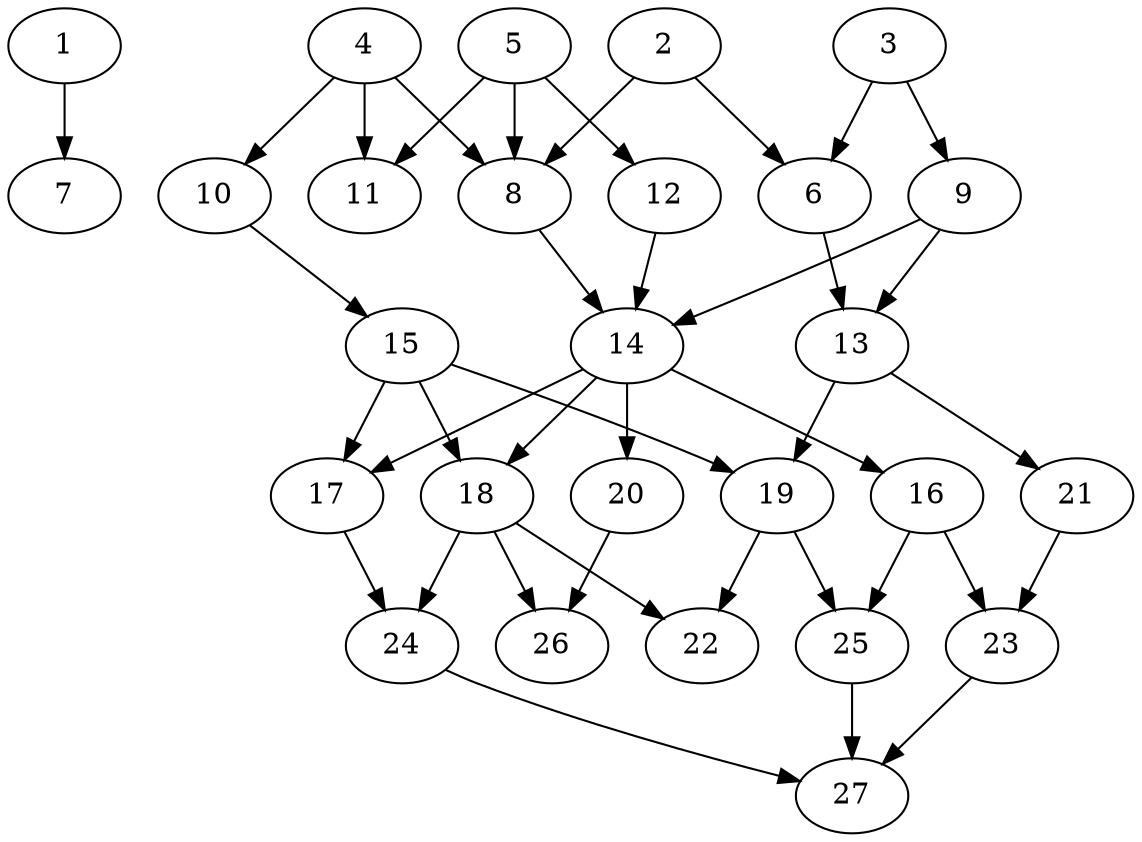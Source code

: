 // DAG (tier=2-normal, mode=compute, n=27, ccr=0.369, fat=0.569, density=0.491, regular=0.512, jump=0.167, mindata=524288, maxdata=8388608)
// DAG automatically generated by daggen at Sun Aug 24 16:33:33 2025
// /home/ermia/Project/Environments/daggen/bin/daggen --dot --ccr 0.369 --fat 0.569 --regular 0.512 --density 0.491 --jump 0.167 --mindata 524288 --maxdata 8388608 -n 27 
digraph G {
  1 [size="8746336889500312", alpha="0.02", expect_size="4373168444750156"]
  1 -> 7 [size ="185304350720000"]
  2 [size="89545961498283606016", alpha="0.13", expect_size="44772980749141803008"]
  2 -> 6 [size ="160123100069888"]
  2 -> 8 [size ="160123100069888"]
  3 [size="2372118706545464", alpha="0.12", expect_size="1186059353272732"]
  3 -> 6 [size ="228050985811968"]
  3 -> 9 [size ="228050985811968"]
  4 [size="150107344984866816", alpha="0.14", expect_size="75053672492433408"]
  4 -> 8 [size ="2259563839488"]
  4 -> 10 [size ="2259563839488"]
  4 -> 11 [size ="2259563839488"]
  5 [size="896071382225297792", alpha="0.19", expect_size="448035691112648896"]
  5 -> 8 [size ="338143119147008"]
  5 -> 11 [size ="338143119147008"]
  5 -> 12 [size ="338143119147008"]
  6 [size="12304861687095498", alpha="0.12", expect_size="6152430843547749"]
  6 -> 13 [size ="7427953000448"]
  7 [size="406721563052265600", alpha="0.13", expect_size="203360781526132800"]
  8 [size="566641902044391", alpha="0.13", expect_size="283320951022195"]
  8 -> 14 [size ="11779493068800"]
  9 [size="54697519024525279232", alpha="0.18", expect_size="27348759512262639616"]
  9 -> 13 [size ="115274984456192"]
  9 -> 14 [size ="115274984456192"]
  10 [size="1719718863962112000", alpha="0.14", expect_size="859859431981056000"]
  10 -> 15 [size ="11483165491200"]
  11 [size="5541984708173704", alpha="0.13", expect_size="2770992354086852"]
  12 [size="56081259807929008128", alpha="0.04", expect_size="28040629903964504064"]
  12 -> 14 [size ="117211033239552"]
  13 [size="409904729045340672", alpha="0.14", expect_size="204952364522670336"]
  13 -> 19 [size ="251729408950272"]
  13 -> 21 [size ="251729408950272"]
  14 [size="11549664479188384", alpha="0.15", expect_size="5774832239594192"]
  14 -> 16 [size ="14883269640192"]
  14 -> 17 [size ="14883269640192"]
  14 -> 18 [size ="14883269640192"]
  14 -> 20 [size ="14883269640192"]
  15 [size="239903501237740371968", alpha="0.16", expect_size="119951750618870185984"]
  15 -> 17 [size ="308873781051392"]
  15 -> 18 [size ="308873781051392"]
  15 -> 19 [size ="308873781051392"]
  16 [size="3170756684989914", alpha="0.16", expect_size="1585378342494957"]
  16 -> 23 [size ="101181116383232"]
  16 -> 25 [size ="101181116383232"]
  17 [size="81441295856396402688", alpha="0.11", expect_size="40720647928198201344"]
  17 -> 24 [size ="150309502451712"]
  18 [size="306177662971105247232", alpha="0.09", expect_size="153088831485552623616"]
  18 -> 22 [size ="363417349128192"]
  18 -> 24 [size ="363417349128192"]
  18 -> 26 [size ="363417349128192"]
  19 [size="325473045061151744", alpha="0.19", expect_size="162736522530575872"]
  19 -> 22 [size ="183887716155392"]
  19 -> 25 [size ="183887716155392"]
  20 [size="26678151383003168768", alpha="0.19", expect_size="13339075691501584384"]
  20 -> 26 [size ="71426681864192"]
  21 [size="10789104923107548", alpha="0.01", expect_size="5394552461553774"]
  21 -> 23 [size ="484908594102272"]
  22 [size="8103434362603525", alpha="0.04", expect_size="4051717181301762"]
  23 [size="3803946882869208", alpha="0.00", expect_size="1901973441434604"]
  23 -> 27 [size ="230243138797568"]
  24 [size="285638989545484352", alpha="0.01", expect_size="142819494772742176"]
  24 -> 27 [size ="199851547557888"]
  25 [size="158772107433400598528", alpha="0.08", expect_size="79386053716700299264"]
  25 -> 27 [size ="234570175741952"]
  26 [size="328467866676916912128", alpha="0.07", expect_size="164233933338458456064"]
  27 [size="8213821830008344", alpha="0.15", expect_size="4106910915004172"]
}